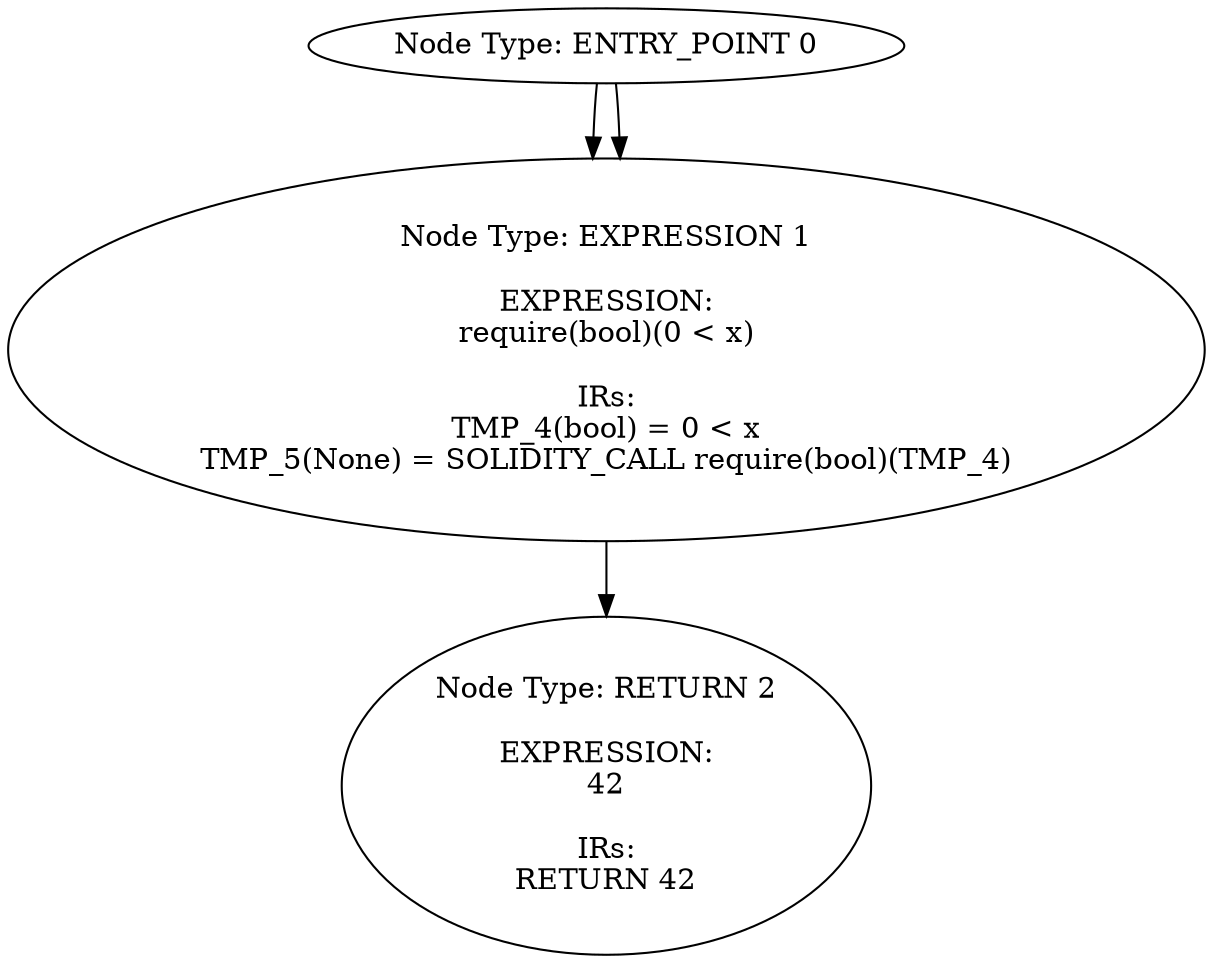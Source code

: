 digraph CFG {
0[label="Node Type: ENTRY_POINT 0
"];
0->1;
1[label="Node Type: RETURN 1

EXPRESSION:
2 * f.baz(0)

IRs:
TMP_0(int256) = HIGH_LEVEL_CALL, dest:f(Foo), function:baz, arguments:['0']  
TMP_1(uint256) = 2 * TMP_0
RETURN TMP_1"];
0[label="Node Type: OTHER_ENTRYPOINT 0

EXPRESSION:
f = new Foo()

IRs:
TMP_3(Foo) = new Foo() 
f(Foo) := TMP_3(Foo)"];
0[label="Node Type: ENTRY_POINT 0
"];
0->1;
1[label="Node Type: EXPRESSION 1

EXPRESSION:
require(bool)(0 < x)

IRs:
TMP_4(bool) = 0 < x
TMP_5(None) = SOLIDITY_CALL require(bool)(TMP_4)"];
1->2;
2[label="Node Type: RETURN 2

EXPRESSION:
42

IRs:
RETURN 42"];
}
